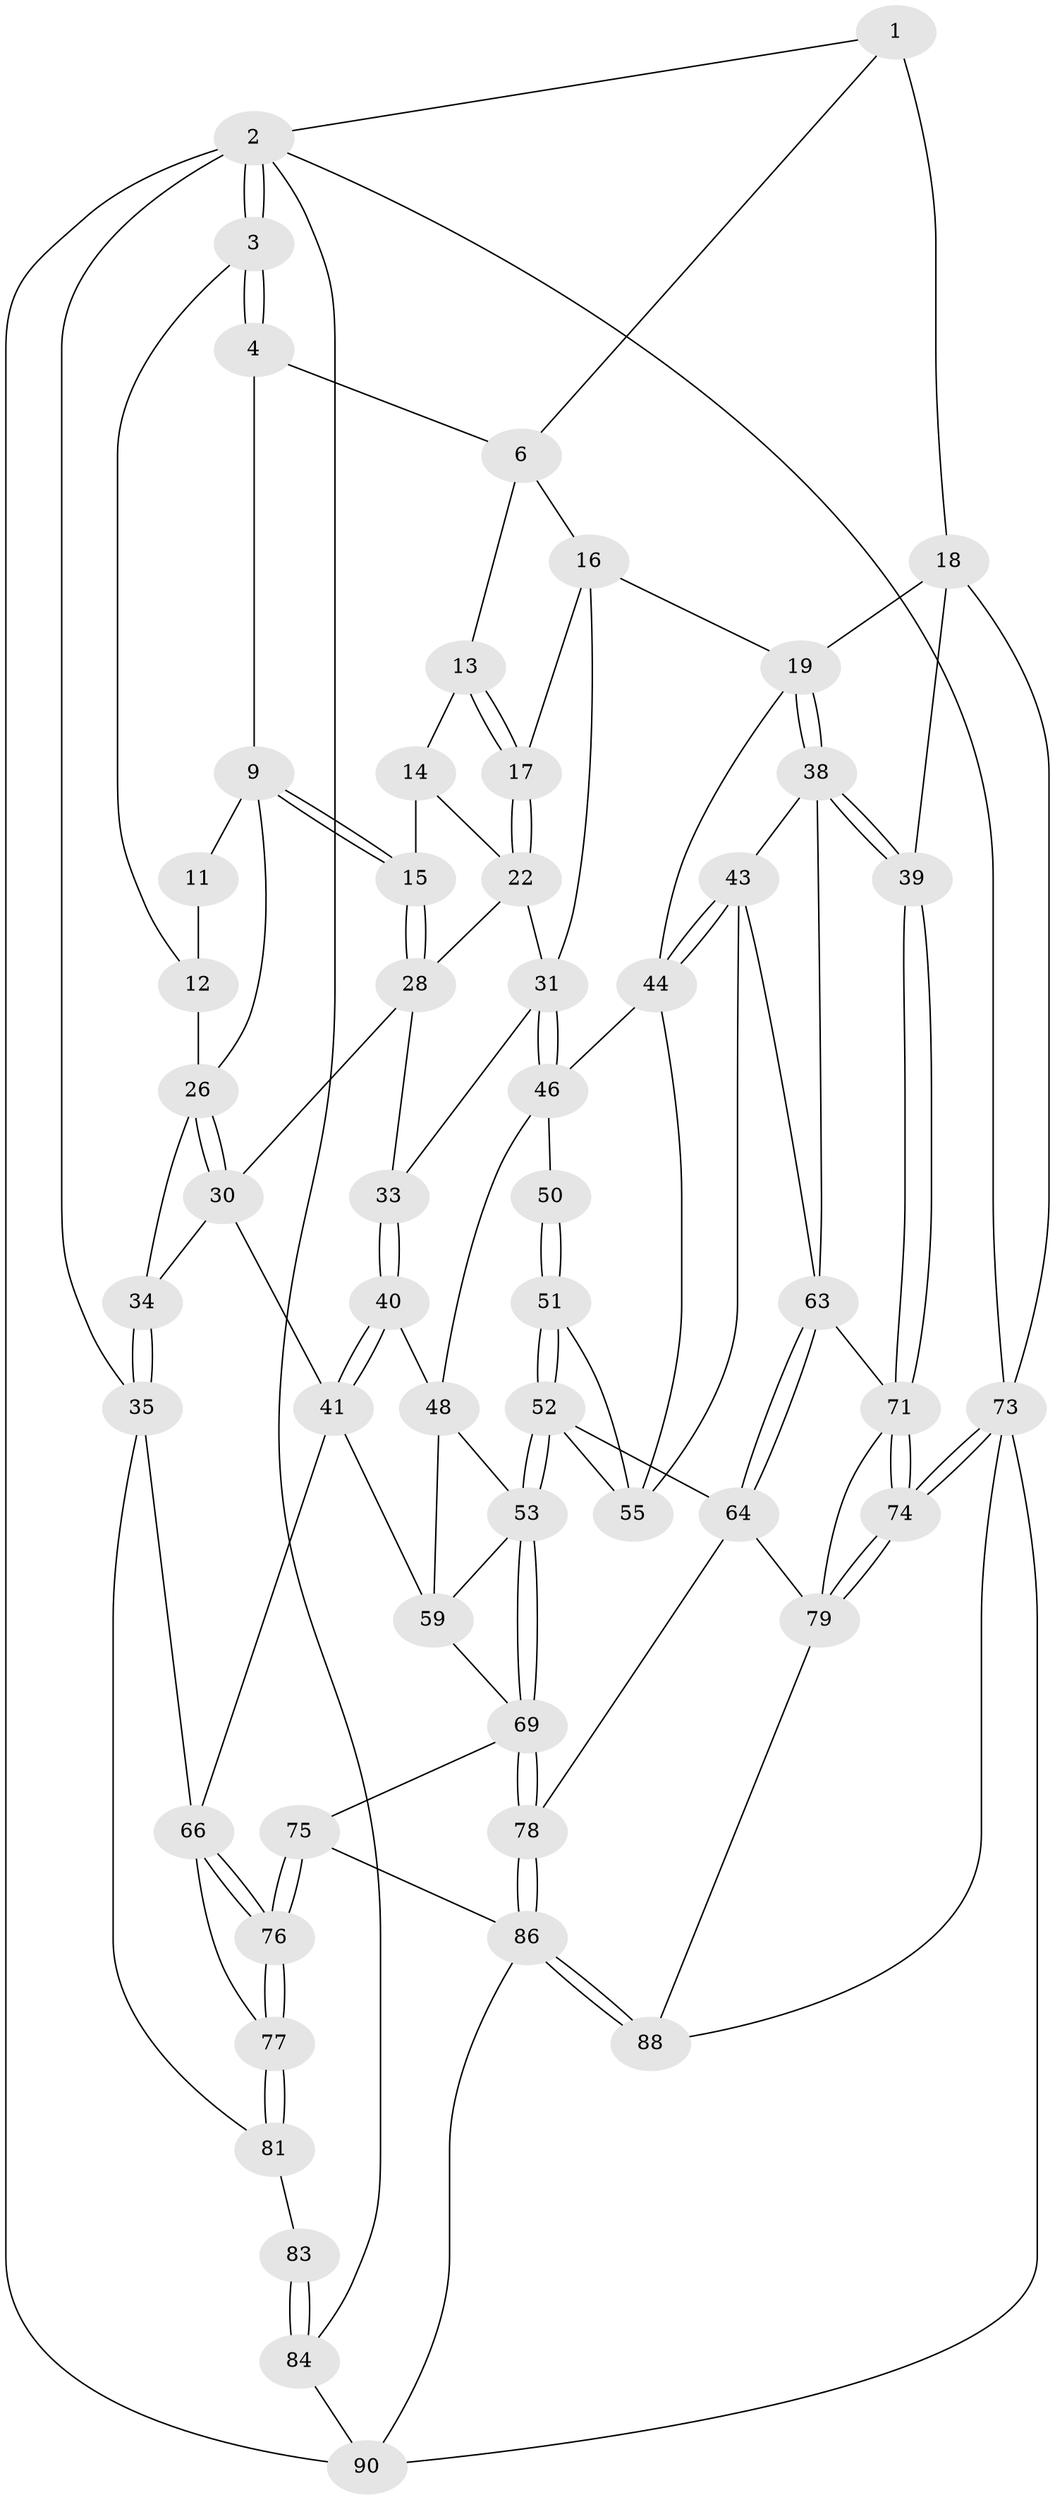 // original degree distribution, {3: 0.03225806451612903, 5: 0.5913978494623656, 4: 0.1935483870967742, 6: 0.1827956989247312}
// Generated by graph-tools (version 1.1) at 2025/42/03/06/25 10:42:30]
// undirected, 55 vertices, 129 edges
graph export_dot {
graph [start="1"]
  node [color=gray90,style=filled];
  1 [pos="+0.6883049925523855+0",super="+5"];
  2 [pos="+0+0",super="+85"];
  3 [pos="+0+0"];
  4 [pos="+0.13206212772845857+0",super="+8"];
  6 [pos="+0.49418085966162384+0.09224293855576314",super="+7"];
  9 [pos="+0.21596052774646798+0.17217952237506748",super="+10"];
  11 [pos="+0.19792447603621038+0.18072619815215366"];
  12 [pos="+0.07555513832581211+0.1651720225525122",super="+24"];
  13 [pos="+0.3514945700907599+0.181574929910675"];
  14 [pos="+0.25358328791230167+0.1846631899261047"];
  15 [pos="+0.23008996582724398+0.18110093701667224"];
  16 [pos="+0.4205834413764306+0.19327828769417488",super="+21"];
  17 [pos="+0.3986894008807602+0.21111056307359993"];
  18 [pos="+0.6816789561086456+0.05245875258401226",super="+25"];
  19 [pos="+0.7141017076226875+0.19298996099899723",super="+20"];
  22 [pos="+0.4010370219639534+0.29816802980202944",super="+23"];
  26 [pos="+0.19042947195828738+0.28167797218525614",super="+27"];
  28 [pos="+0.25976625599277475+0.2826839468315782",super="+29"];
  30 [pos="+0.20675706261023116+0.352580349506338",super="+37"];
  31 [pos="+0.5476204881565371+0.3815676055273425",super="+32"];
  33 [pos="+0.34708942324939696+0.37089510976288137"];
  34 [pos="+0+0.4695677724017591"];
  35 [pos="+0+0.48678279444496897",super="+36"];
  38 [pos="+1+0.36850752432302436",super="+42"];
  39 [pos="+1+0.3678562236822032"];
  40 [pos="+0.3036358907786589+0.4994071417283917"];
  41 [pos="+0.23201511135184302+0.5223508827412866",super="+61"];
  43 [pos="+0.8220563166686458+0.511791269410743",super="+58"];
  44 [pos="+0.759297088132156+0.47613924366537935",super="+45"];
  46 [pos="+0.5472775736019135+0.4039998210492437",super="+47"];
  48 [pos="+0.46220680499268674+0.49620977104170866",super="+49"];
  50 [pos="+0.48379643142492396+0.5175446009506914"];
  51 [pos="+0.4505398510984626+0.6752026222193186",super="+57"];
  52 [pos="+0.449335593310178+0.6776666664509368",super="+62"];
  53 [pos="+0.436725570935161+0.6894517407189805",super="+54"];
  55 [pos="+0.6306509295418327+0.5657953878624327",super="+56"];
  59 [pos="+0.37439234386722564+0.5924729947633899",super="+60"];
  63 [pos="+0.7177712201053351+0.7088398720590765",super="+68"];
  64 [pos="+0.6935134977443309+0.7477685984923725",super="+65"];
  66 [pos="+0.1959724536691705+0.7074084049485797",super="+67"];
  69 [pos="+0.4300378860038971+0.7097596300442998",super="+70"];
  71 [pos="+1+0.7000388846910957",super="+72"];
  73 [pos="+1+1",super="+93"];
  74 [pos="+1+1"];
  75 [pos="+0.29901387375624666+0.8805354796539672"];
  76 [pos="+0.22915808351408115+0.835648142419707"];
  77 [pos="+0.13887515853779187+0.8346964600566299"];
  78 [pos="+0.5892409888806661+0.8107131058709514"];
  79 [pos="+0.8808524254484509+0.8774215241561049",super="+80"];
  81 [pos="+0.13883924674050324+0.8347085000907443",super="+82"];
  83 [pos="+0+1",super="+89"];
  84 [pos="+0+1",super="+92"];
  86 [pos="+0.5812250775388964+0.8485820847678884",super="+87"];
  88 [pos="+0.6541679501288729+1"];
  90 [pos="+0.3185156194641499+1",super="+91"];
  1 -- 2;
  1 -- 18 [weight=2];
  1 -- 6;
  2 -- 3;
  2 -- 3;
  2 -- 73;
  2 -- 84;
  2 -- 90;
  2 -- 35;
  3 -- 4;
  3 -- 4;
  3 -- 12;
  4 -- 9;
  4 -- 6;
  6 -- 16;
  6 -- 13;
  9 -- 15;
  9 -- 15;
  9 -- 26;
  9 -- 11;
  11 -- 12 [weight=2];
  12 -- 26;
  13 -- 14;
  13 -- 17;
  13 -- 17;
  14 -- 15;
  14 -- 22;
  15 -- 28;
  15 -- 28;
  16 -- 17;
  16 -- 31;
  16 -- 19;
  17 -- 22;
  17 -- 22;
  18 -- 19;
  18 -- 73;
  18 -- 39;
  19 -- 38;
  19 -- 38;
  19 -- 44;
  22 -- 28;
  22 -- 31;
  26 -- 30;
  26 -- 30;
  26 -- 34;
  28 -- 33;
  28 -- 30;
  30 -- 41;
  30 -- 34;
  31 -- 46;
  31 -- 46;
  31 -- 33;
  33 -- 40;
  33 -- 40;
  34 -- 35;
  34 -- 35;
  35 -- 66;
  35 -- 81;
  38 -- 39;
  38 -- 39;
  38 -- 43;
  38 -- 63;
  39 -- 71;
  39 -- 71;
  40 -- 41;
  40 -- 41;
  40 -- 48;
  41 -- 66;
  41 -- 59;
  43 -- 44;
  43 -- 44;
  43 -- 63;
  43 -- 55;
  44 -- 46;
  44 -- 55;
  46 -- 48;
  46 -- 50;
  48 -- 59;
  48 -- 53;
  50 -- 51 [weight=2];
  50 -- 51;
  51 -- 52;
  51 -- 52;
  51 -- 55;
  52 -- 53;
  52 -- 53;
  52 -- 64;
  52 -- 55;
  53 -- 69;
  53 -- 69;
  53 -- 59;
  59 -- 69;
  63 -- 64;
  63 -- 64;
  63 -- 71;
  64 -- 78;
  64 -- 79;
  66 -- 76;
  66 -- 76;
  66 -- 77;
  69 -- 78;
  69 -- 78;
  69 -- 75;
  71 -- 74;
  71 -- 74;
  71 -- 79;
  73 -- 74;
  73 -- 74;
  73 -- 88;
  73 -- 90;
  74 -- 79;
  74 -- 79;
  75 -- 76;
  75 -- 76;
  75 -- 86;
  76 -- 77;
  76 -- 77;
  77 -- 81;
  77 -- 81;
  78 -- 86;
  78 -- 86;
  79 -- 88;
  81 -- 83;
  83 -- 84 [weight=2];
  83 -- 84;
  84 -- 90;
  86 -- 88;
  86 -- 88;
  86 -- 90;
}
